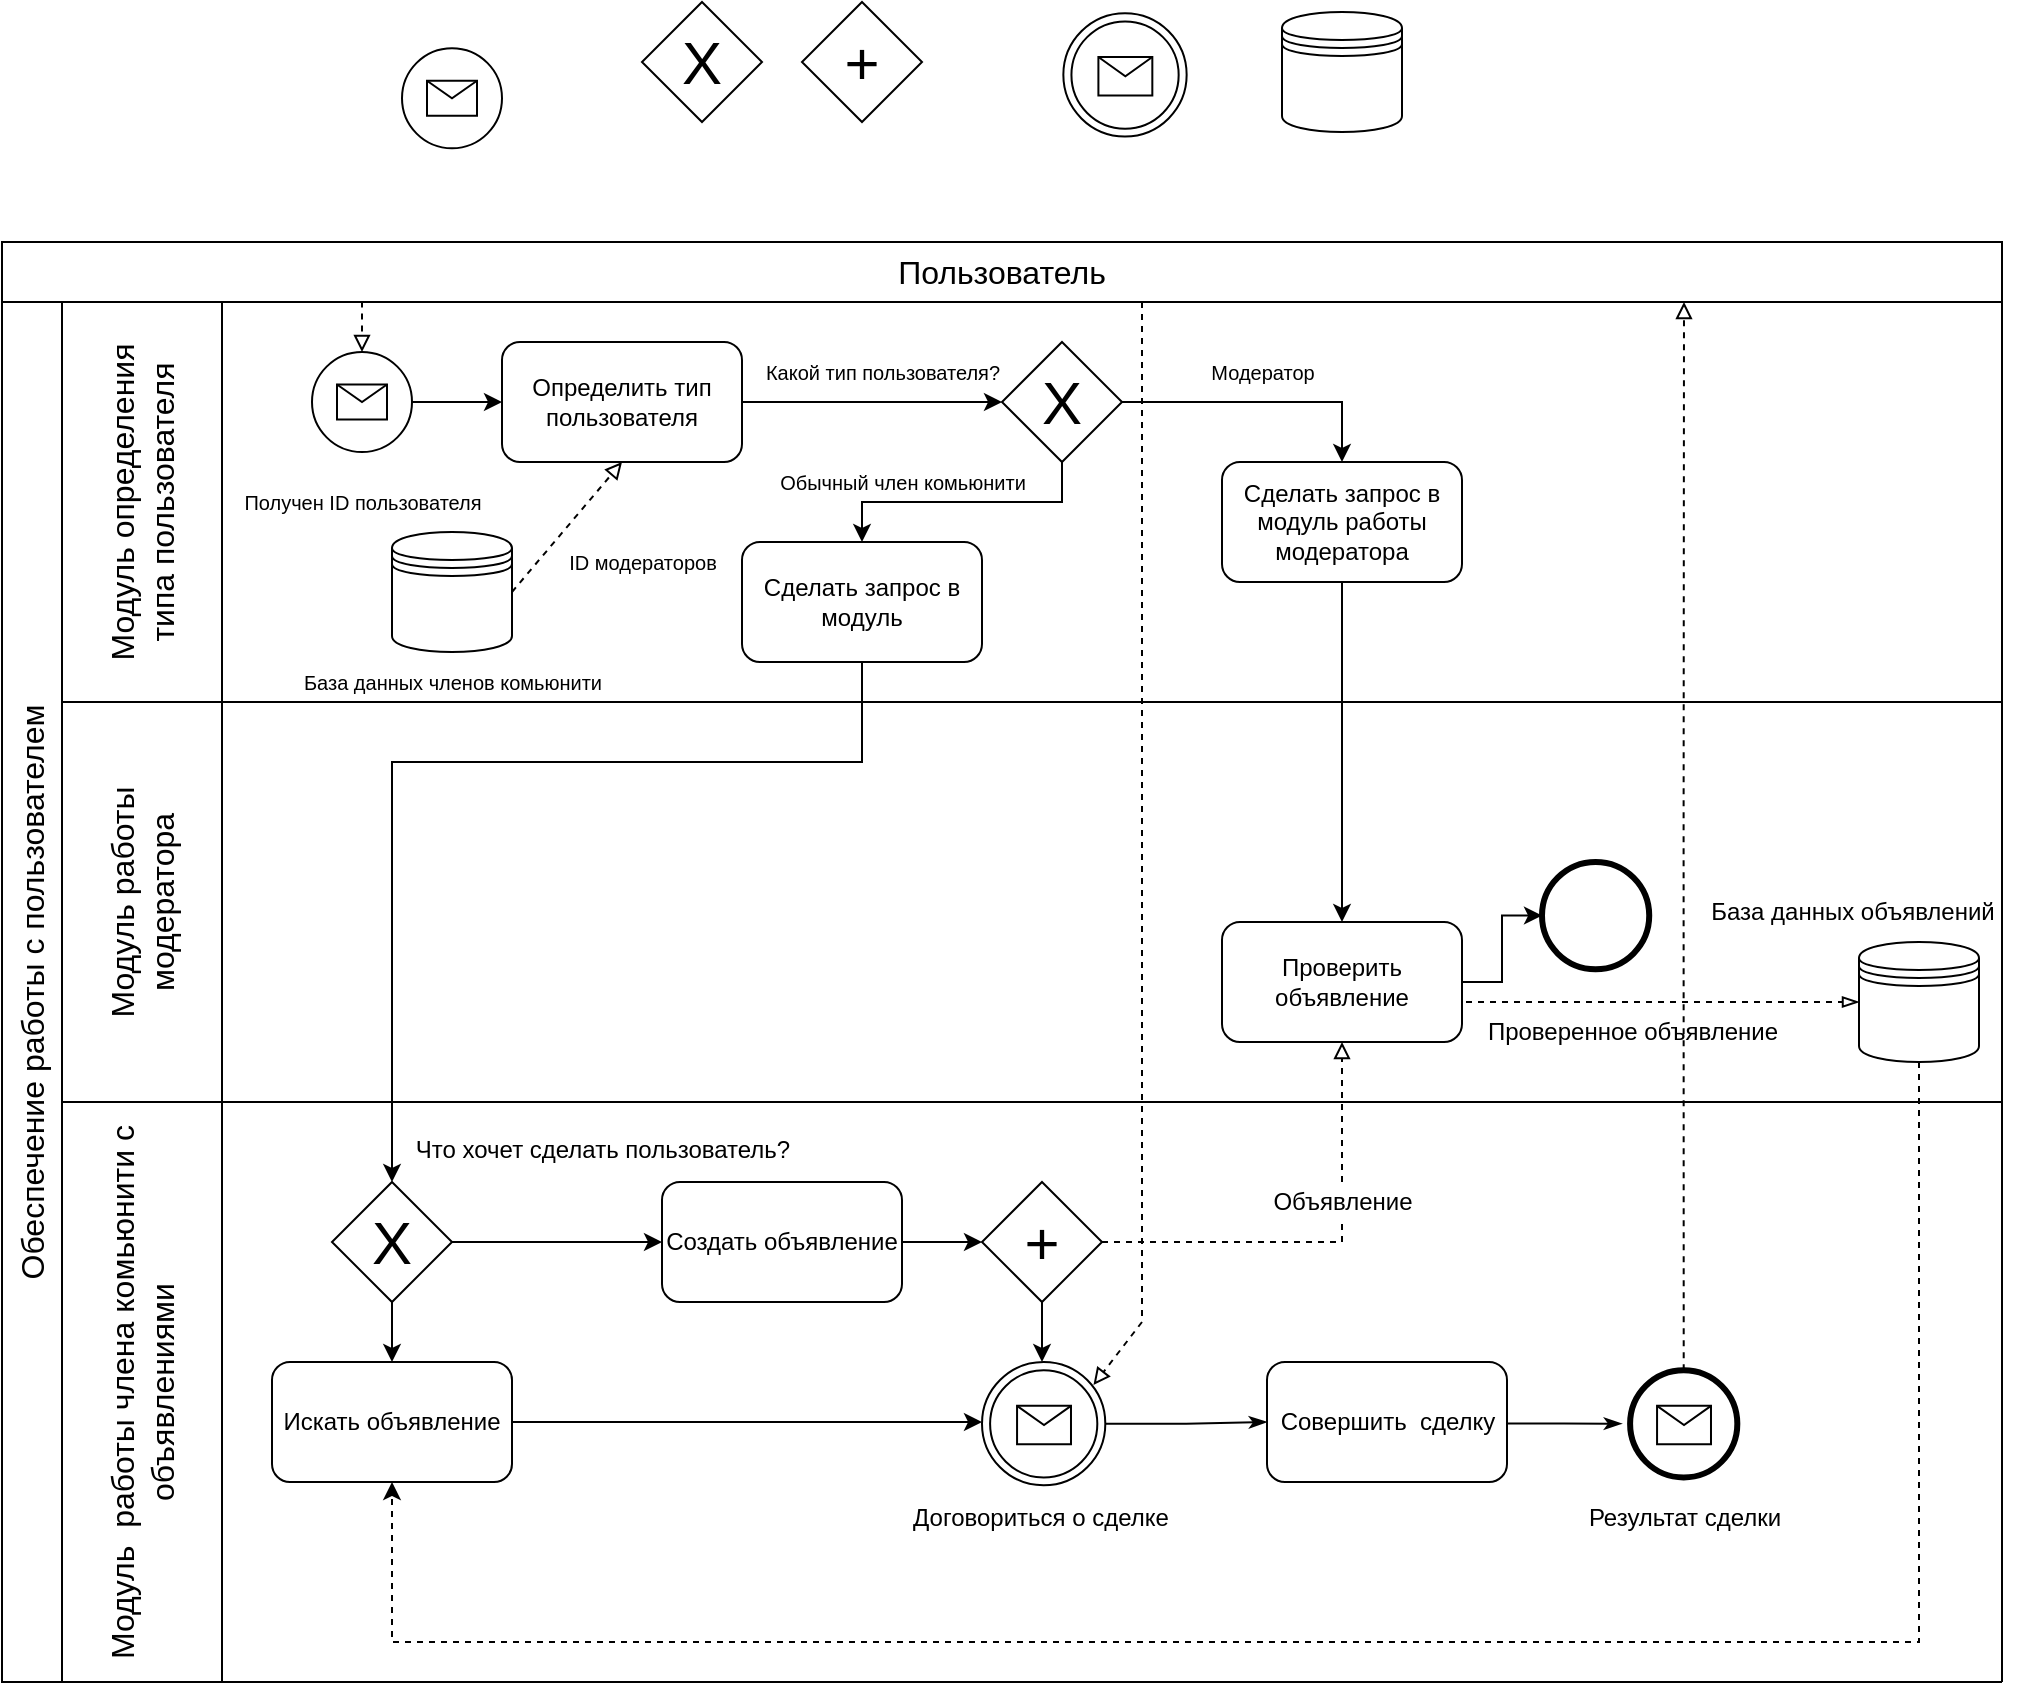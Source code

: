 <mxfile version="20.6.0" type="device"><diagram id="pXAezfV23i_v7Xr_9Gum" name="Страница 1"><mxGraphModel dx="1380" dy="1945" grid="1" gridSize="10" guides="1" tooltips="1" connect="1" arrows="1" fold="1" page="1" pageScale="1" pageWidth="827" pageHeight="1169" math="0" shadow="0"><root><mxCell id="0"/><mxCell id="1" parent="0"/><mxCell id="V_mlcvveMATnG2rz9t1s-1" value="&lt;font style=&quot;font-size: 16px;&quot;&gt;Пользователь&lt;/font&gt;" style="rounded=0;whiteSpace=wrap;html=1;fontSize=16;" vertex="1" parent="1"><mxGeometry width="1000" height="30" as="geometry"/></mxCell><mxCell id="V_mlcvveMATnG2rz9t1s-2" value="Обеспечение работы с пользователем" style="rounded=0;whiteSpace=wrap;html=1;fontSize=16;horizontal=0;" vertex="1" parent="1"><mxGeometry y="30" width="30" height="690" as="geometry"/></mxCell><mxCell id="V_mlcvveMATnG2rz9t1s-5" value="Модуль определения типа пользователя" style="rounded=0;whiteSpace=wrap;html=1;fontSize=16;horizontal=0;spacingLeft=10;spacingRight=10;" vertex="1" parent="1"><mxGeometry x="30" y="30" width="80" height="200" as="geometry"/></mxCell><mxCell id="V_mlcvveMATnG2rz9t1s-6" value="Модуль работы модератора" style="rounded=0;whiteSpace=wrap;html=1;fontSize=16;horizontal=0;" vertex="1" parent="1"><mxGeometry x="30" y="230" width="80" height="200" as="geometry"/></mxCell><mxCell id="V_mlcvveMATnG2rz9t1s-7" value="Модуль&amp;nbsp; работы члена комьюнити с объявлениями" style="rounded=0;whiteSpace=wrap;html=1;fontSize=16;horizontal=0;verticalAlign=middle;" vertex="1" parent="1"><mxGeometry x="30" y="430" width="80" height="290" as="geometry"/></mxCell><mxCell id="V_mlcvveMATnG2rz9t1s-10" value="" style="group" vertex="1" connectable="0" parent="1"><mxGeometry x="200" y="-96.88" width="50" height="50" as="geometry"/></mxCell><mxCell id="V_mlcvveMATnG2rz9t1s-8" value="" style="ellipse;whiteSpace=wrap;html=1;aspect=fixed;fontSize=16;" vertex="1" parent="V_mlcvveMATnG2rz9t1s-10"><mxGeometry width="50" height="50" as="geometry"/></mxCell><mxCell id="V_mlcvveMATnG2rz9t1s-9" value="" style="shape=message;html=1;html=1;outlineConnect=0;labelPosition=center;verticalLabelPosition=bottom;align=center;verticalAlign=top;fontSize=16;" vertex="1" parent="V_mlcvveMATnG2rz9t1s-10"><mxGeometry x="12.5" y="16.25" width="25" height="17.5" as="geometry"/></mxCell><mxCell id="V_mlcvveMATnG2rz9t1s-18" value="" style="group" vertex="1" connectable="0" parent="1"><mxGeometry x="155" y="55" width="50" height="50" as="geometry"/></mxCell><mxCell id="V_mlcvveMATnG2rz9t1s-19" value="" style="ellipse;whiteSpace=wrap;html=1;aspect=fixed;fontSize=16;" vertex="1" parent="V_mlcvveMATnG2rz9t1s-18"><mxGeometry width="50" height="50" as="geometry"/></mxCell><mxCell id="V_mlcvveMATnG2rz9t1s-20" value="" style="shape=message;html=1;html=1;outlineConnect=0;labelPosition=center;verticalLabelPosition=bottom;align=center;verticalAlign=top;fontSize=16;" vertex="1" parent="V_mlcvveMATnG2rz9t1s-18"><mxGeometry x="12.5" y="16.25" width="25" height="17.5" as="geometry"/></mxCell><mxCell id="V_mlcvveMATnG2rz9t1s-25" value="Получен ID пользователя" style="text;html=1;align=center;verticalAlign=middle;resizable=0;points=[];autosize=1;strokeColor=none;fillColor=none;fontSize=10;" vertex="1" parent="1"><mxGeometry x="110" y="115" width="140" height="30" as="geometry"/></mxCell><mxCell id="V_mlcvveMATnG2rz9t1s-30" style="edgeStyle=orthogonalEdgeStyle;rounded=0;orthogonalLoop=1;jettySize=auto;html=1;fontSize=10;entryX=0;entryY=0.5;entryDx=0;entryDy=0;" edge="1" parent="1" source="V_mlcvveMATnG2rz9t1s-19" target="V_mlcvveMATnG2rz9t1s-32"><mxGeometry relative="1" as="geometry"><mxPoint x="265" y="80" as="targetPoint"/></mxGeometry></mxCell><mxCell id="V_mlcvveMATnG2rz9t1s-38" style="edgeStyle=orthogonalEdgeStyle;rounded=0;orthogonalLoop=1;jettySize=auto;html=1;fontSize=12;entryX=0;entryY=0.5;entryDx=0;entryDy=0;" edge="1" parent="1" source="V_mlcvveMATnG2rz9t1s-32" target="V_mlcvveMATnG2rz9t1s-40"><mxGeometry relative="1" as="geometry"><mxPoint x="460" y="80" as="targetPoint"/></mxGeometry></mxCell><mxCell id="V_mlcvveMATnG2rz9t1s-32" value="Определить тип пользователя" style="rounded=1;whiteSpace=wrap;html=1;fontSize=12;" vertex="1" parent="1"><mxGeometry x="250" y="50" width="120" height="60" as="geometry"/></mxCell><mxCell id="V_mlcvveMATnG2rz9t1s-39" value="X" style="rhombus;whiteSpace=wrap;html=1;fontSize=30;fontStyle=0" vertex="1" parent="1"><mxGeometry x="320" y="-120" width="60" height="60" as="geometry"/></mxCell><mxCell id="V_mlcvveMATnG2rz9t1s-42" value="Модератор" style="edgeStyle=orthogonalEdgeStyle;rounded=0;orthogonalLoop=1;jettySize=auto;html=1;fontSize=10;entryX=0.5;entryY=0;entryDx=0;entryDy=0;" edge="1" parent="1" source="V_mlcvveMATnG2rz9t1s-40" target="V_mlcvveMATnG2rz9t1s-44"><mxGeometry y="15" relative="1" as="geometry"><mxPoint x="680" y="80" as="targetPoint"/><mxPoint as="offset"/></mxGeometry></mxCell><mxCell id="V_mlcvveMATnG2rz9t1s-47" value="Обычный член комьюнити" style="edgeStyle=orthogonalEdgeStyle;rounded=0;orthogonalLoop=1;jettySize=auto;html=1;exitX=0.5;exitY=1;exitDx=0;exitDy=0;entryX=0.5;entryY=0;entryDx=0;entryDy=0;fontSize=10;" edge="1" parent="1" source="V_mlcvveMATnG2rz9t1s-40" target="V_mlcvveMATnG2rz9t1s-45"><mxGeometry x="0.429" y="-10" relative="1" as="geometry"><mxPoint as="offset"/></mxGeometry></mxCell><mxCell id="V_mlcvveMATnG2rz9t1s-40" value="X" style="rhombus;whiteSpace=wrap;html=1;fontSize=30;fontStyle=0" vertex="1" parent="1"><mxGeometry x="500" y="50" width="60" height="60" as="geometry"/></mxCell><mxCell id="V_mlcvveMATnG2rz9t1s-56" style="edgeStyle=orthogonalEdgeStyle;rounded=0;orthogonalLoop=1;jettySize=auto;html=1;fontSize=12;entryX=0.5;entryY=0;entryDx=0;entryDy=0;" edge="1" parent="1" source="V_mlcvveMATnG2rz9t1s-44" target="V_mlcvveMATnG2rz9t1s-55"><mxGeometry relative="1" as="geometry"><Array as="points"><mxPoint x="670" y="310"/><mxPoint x="670" y="310"/></Array></mxGeometry></mxCell><mxCell id="V_mlcvveMATnG2rz9t1s-44" value="Сделать запрос в модуль работы модератора" style="rounded=1;whiteSpace=wrap;html=1;fontSize=12;" vertex="1" parent="1"><mxGeometry x="610" y="110" width="120" height="60" as="geometry"/></mxCell><mxCell id="V_mlcvveMATnG2rz9t1s-53" value="" style="edgeStyle=orthogonalEdgeStyle;rounded=0;orthogonalLoop=1;jettySize=auto;html=1;fontSize=10;exitX=0.5;exitY=1;exitDx=0;exitDy=0;entryX=0.5;entryY=0;entryDx=0;entryDy=0;" edge="1" parent="1" source="V_mlcvveMATnG2rz9t1s-45" target="V_mlcvveMATnG2rz9t1s-61"><mxGeometry relative="1" as="geometry"><Array as="points"><mxPoint x="430" y="260"/><mxPoint x="195" y="260"/></Array></mxGeometry></mxCell><mxCell id="V_mlcvveMATnG2rz9t1s-64" value="Что хочет сделать пользователь?" style="edgeLabel;html=1;align=center;verticalAlign=middle;resizable=0;points=[];fontSize=12;" vertex="1" connectable="0" parent="V_mlcvveMATnG2rz9t1s-53"><mxGeometry x="0.916" y="-3" relative="1" as="geometry"><mxPoint x="108" y="5" as="offset"/></mxGeometry></mxCell><mxCell id="V_mlcvveMATnG2rz9t1s-45" value="Сделать запрос в модуль" style="rounded=1;whiteSpace=wrap;html=1;fontSize=12;" vertex="1" parent="1"><mxGeometry x="370" y="150" width="120" height="60" as="geometry"/></mxCell><mxCell id="V_mlcvveMATnG2rz9t1s-48" value="Какой тип пользователя?" style="text;html=1;align=center;verticalAlign=middle;resizable=0;points=[];autosize=1;strokeColor=none;fillColor=none;fontSize=10;" vertex="1" parent="1"><mxGeometry x="370" y="50" width="140" height="30" as="geometry"/></mxCell><mxCell id="V_mlcvveMATnG2rz9t1s-121" style="edgeStyle=orthogonalEdgeStyle;rounded=0;orthogonalLoop=1;jettySize=auto;html=1;entryX=0;entryY=0.5;entryDx=0;entryDy=0;fontSize=12;" edge="1" parent="1" source="V_mlcvveMATnG2rz9t1s-52"><mxGeometry relative="1" as="geometry"><mxPoint x="490" y="590" as="targetPoint"/></mxGeometry></mxCell><mxCell id="V_mlcvveMATnG2rz9t1s-52" value="Искать объявление" style="whiteSpace=wrap;html=1;fontSize=12;rounded=1;" vertex="1" parent="1"><mxGeometry x="135" y="560" width="120" height="60" as="geometry"/></mxCell><mxCell id="V_mlcvveMATnG2rz9t1s-88" style="edgeStyle=orthogonalEdgeStyle;rounded=0;orthogonalLoop=1;jettySize=auto;html=1;fontSize=12;entryX=0;entryY=0.5;entryDx=0;entryDy=0;" edge="1" parent="1" source="V_mlcvveMATnG2rz9t1s-54" target="V_mlcvveMATnG2rz9t1s-124"><mxGeometry relative="1" as="geometry"><mxPoint x="520" y="540" as="targetPoint"/></mxGeometry></mxCell><mxCell id="V_mlcvveMATnG2rz9t1s-54" value="Создать объявление" style="whiteSpace=wrap;html=1;fontSize=12;rounded=1;" vertex="1" parent="1"><mxGeometry x="330" y="470" width="120" height="60" as="geometry"/></mxCell><mxCell id="V_mlcvveMATnG2rz9t1s-177" style="edgeStyle=orthogonalEdgeStyle;rounded=0;orthogonalLoop=1;jettySize=auto;html=1;entryX=0;entryY=0.5;entryDx=0;entryDy=0;fontSize=12;endArrow=classic;endFill=1;" edge="1" parent="1" source="V_mlcvveMATnG2rz9t1s-55" target="V_mlcvveMATnG2rz9t1s-176"><mxGeometry relative="1" as="geometry"/></mxCell><mxCell id="V_mlcvveMATnG2rz9t1s-55" value="Проверить объявление" style="rounded=1;whiteSpace=wrap;html=1;fontSize=12;" vertex="1" parent="1"><mxGeometry x="610" y="340" width="120" height="60" as="geometry"/></mxCell><mxCell id="V_mlcvveMATnG2rz9t1s-58" value="" style="endArrow=none;html=1;rounded=0;fontSize=12;exitX=1;exitY=0;exitDx=0;exitDy=0;" edge="1" parent="1" source="V_mlcvveMATnG2rz9t1s-6"><mxGeometry width="50" height="50" relative="1" as="geometry"><mxPoint x="510" y="300" as="sourcePoint"/><mxPoint x="1000" y="230" as="targetPoint"/></mxGeometry></mxCell><mxCell id="V_mlcvveMATnG2rz9t1s-59" value="" style="endArrow=none;html=1;rounded=0;fontSize=12;exitX=1;exitY=0;exitDx=0;exitDy=0;" edge="1" parent="1" source="V_mlcvveMATnG2rz9t1s-7"><mxGeometry width="50" height="50" relative="1" as="geometry"><mxPoint x="510" y="300" as="sourcePoint"/><mxPoint x="1000" y="430" as="targetPoint"/></mxGeometry></mxCell><mxCell id="V_mlcvveMATnG2rz9t1s-62" style="edgeStyle=orthogonalEdgeStyle;rounded=0;orthogonalLoop=1;jettySize=auto;html=1;entryX=0;entryY=0.5;entryDx=0;entryDy=0;fontSize=12;" edge="1" parent="1" source="V_mlcvveMATnG2rz9t1s-61" target="V_mlcvveMATnG2rz9t1s-54"><mxGeometry relative="1" as="geometry"/></mxCell><mxCell id="V_mlcvveMATnG2rz9t1s-63" style="edgeStyle=orthogonalEdgeStyle;rounded=0;orthogonalLoop=1;jettySize=auto;html=1;fontSize=12;" edge="1" parent="1" source="V_mlcvveMATnG2rz9t1s-61" target="V_mlcvveMATnG2rz9t1s-52"><mxGeometry relative="1" as="geometry"/></mxCell><mxCell id="V_mlcvveMATnG2rz9t1s-61" value="X" style="rhombus;whiteSpace=wrap;html=1;fontSize=30;fontStyle=0" vertex="1" parent="1"><mxGeometry x="165" y="470" width="60" height="60" as="geometry"/></mxCell><mxCell id="V_mlcvveMATnG2rz9t1s-89" value="" style="group" vertex="1" connectable="0" parent="1"><mxGeometry x="535" y="-110" width="75" height="76.25" as="geometry"/></mxCell><mxCell id="V_mlcvveMATnG2rz9t1s-90" value="" style="group" vertex="1" connectable="0" parent="V_mlcvveMATnG2rz9t1s-89"><mxGeometry x="-4.327" y="-4.399" width="62.019" height="63.053" as="geometry"/></mxCell><mxCell id="V_mlcvveMATnG2rz9t1s-91" value="" style="ellipse;whiteSpace=wrap;html=1;aspect=fixed;fontSize=12;" vertex="1" parent="V_mlcvveMATnG2rz9t1s-90"><mxGeometry width="61.652" height="61.652" as="geometry"/></mxCell><mxCell id="V_mlcvveMATnG2rz9t1s-92" value="" style="ellipse;whiteSpace=wrap;html=1;aspect=fixed;fontSize=16;" vertex="1" parent="V_mlcvveMATnG2rz9t1s-90"><mxGeometry x="4.045" y="4.112" width="53.61" height="53.61" as="geometry"/></mxCell><mxCell id="V_mlcvveMATnG2rz9t1s-93" value="" style="shape=message;html=1;html=1;outlineConnect=0;labelPosition=center;verticalLabelPosition=bottom;align=center;verticalAlign=top;fontSize=16;" vertex="1" parent="V_mlcvveMATnG2rz9t1s-90"><mxGeometry x="17.527" y="21.931" width="26.965" height="19.19" as="geometry"/></mxCell><mxCell id="V_mlcvveMATnG2rz9t1s-104" value="Проверенное объявление" style="text;html=1;align=center;verticalAlign=middle;resizable=0;points=[];autosize=1;strokeColor=none;fillColor=none;fontSize=12;" vertex="1" parent="1"><mxGeometry x="730" y="380" width="170" height="30" as="geometry"/></mxCell><mxCell id="V_mlcvveMATnG2rz9t1s-107" value="" style="shape=datastore;whiteSpace=wrap;html=1;fontSize=12;" vertex="1" parent="1"><mxGeometry x="640" y="-115" width="60" height="60" as="geometry"/></mxCell><mxCell id="V_mlcvveMATnG2rz9t1s-112" style="edgeStyle=orthogonalEdgeStyle;rounded=0;orthogonalLoop=1;jettySize=auto;html=1;dashed=1;fontSize=12;entryX=0.5;entryY=1;entryDx=0;entryDy=0;exitX=0.5;exitY=1;exitDx=0;exitDy=0;" edge="1" parent="1" source="V_mlcvveMATnG2rz9t1s-108" target="V_mlcvveMATnG2rz9t1s-52"><mxGeometry relative="1" as="geometry"><mxPoint x="900" y="510" as="targetPoint"/><Array as="points"><mxPoint x="958" y="700"/><mxPoint x="195" y="700"/></Array></mxGeometry></mxCell><mxCell id="V_mlcvveMATnG2rz9t1s-108" value="" style="shape=datastore;whiteSpace=wrap;html=1;fontSize=12;" vertex="1" parent="1"><mxGeometry x="928.5" y="350" width="60" height="60" as="geometry"/></mxCell><mxCell id="V_mlcvveMATnG2rz9t1s-109" value="База данных объявлений" style="text;html=1;align=center;verticalAlign=middle;resizable=0;points=[];autosize=1;strokeColor=none;fillColor=none;fontSize=12;" vertex="1" parent="1"><mxGeometry x="840" y="320" width="170" height="30" as="geometry"/></mxCell><mxCell id="V_mlcvveMATnG2rz9t1s-110" style="edgeStyle=orthogonalEdgeStyle;rounded=0;orthogonalLoop=1;jettySize=auto;html=1;fontSize=12;exitX=1;exitY=0.5;exitDx=0;exitDy=0;entryX=0;entryY=0.5;entryDx=0;entryDy=0;dashed=1;endArrow=blockThin;endFill=0;" edge="1" parent="1" source="V_mlcvveMATnG2rz9t1s-55" target="V_mlcvveMATnG2rz9t1s-108"><mxGeometry relative="1" as="geometry"><mxPoint x="820.155" y="370.827" as="sourcePoint"/><mxPoint x="906" y="369.68" as="targetPoint"/><Array as="points"><mxPoint x="730" y="380"/><mxPoint x="929" y="380"/></Array></mxGeometry></mxCell><mxCell id="V_mlcvveMATnG2rz9t1s-122" style="edgeStyle=orthogonalEdgeStyle;rounded=0;orthogonalLoop=1;jettySize=auto;html=1;entryX=0.5;entryY=0;entryDx=0;entryDy=0;fontSize=12;exitX=0.5;exitY=1;exitDx=0;exitDy=0;" edge="1" parent="1" source="V_mlcvveMATnG2rz9t1s-124"><mxGeometry relative="1" as="geometry"><mxPoint x="520" y="560" as="targetPoint"/></mxGeometry></mxCell><mxCell id="V_mlcvveMATnG2rz9t1s-123" value="+" style="rhombus;whiteSpace=wrap;html=1;fontSize=30;fontStyle=0" vertex="1" parent="1"><mxGeometry x="400" y="-120" width="60" height="60" as="geometry"/></mxCell><mxCell id="V_mlcvveMATnG2rz9t1s-128" style="edgeStyle=orthogonalEdgeStyle;rounded=0;orthogonalLoop=1;jettySize=auto;html=1;entryX=0.5;entryY=1;entryDx=0;entryDy=0;fontSize=12;dashed=1;endArrow=block;endFill=0;" edge="1" parent="1" source="V_mlcvveMATnG2rz9t1s-124" target="V_mlcvveMATnG2rz9t1s-55"><mxGeometry relative="1" as="geometry"><mxPoint x="590.003" y="500.177" as="targetPoint"/></mxGeometry></mxCell><mxCell id="V_mlcvveMATnG2rz9t1s-170" value="Объявление" style="edgeLabel;html=1;align=center;verticalAlign=middle;resizable=0;points=[];fontSize=12;" vertex="1" connectable="0" parent="V_mlcvveMATnG2rz9t1s-128"><mxGeometry x="-0.367" y="-1" relative="1" as="geometry"><mxPoint x="50" y="-21" as="offset"/></mxGeometry></mxCell><mxCell id="V_mlcvveMATnG2rz9t1s-124" value="+" style="rhombus;whiteSpace=wrap;html=1;fontSize=30;fontStyle=0" vertex="1" parent="1"><mxGeometry x="490" y="470" width="60" height="60" as="geometry"/></mxCell><mxCell id="V_mlcvveMATnG2rz9t1s-130" value="" style="group" vertex="1" connectable="0" parent="1"><mxGeometry x="490.003" y="560.001" width="62.019" height="63.053" as="geometry"/></mxCell><mxCell id="V_mlcvveMATnG2rz9t1s-131" value="" style="ellipse;whiteSpace=wrap;html=1;aspect=fixed;fontSize=12;" vertex="1" parent="V_mlcvveMATnG2rz9t1s-130"><mxGeometry width="61.652" height="61.652" as="geometry"/></mxCell><mxCell id="V_mlcvveMATnG2rz9t1s-132" value="" style="ellipse;whiteSpace=wrap;html=1;aspect=fixed;fontSize=16;" vertex="1" parent="V_mlcvveMATnG2rz9t1s-130"><mxGeometry x="4.045" y="4.112" width="53.61" height="53.61" as="geometry"/></mxCell><mxCell id="V_mlcvveMATnG2rz9t1s-133" value="" style="shape=message;html=1;html=1;outlineConnect=0;labelPosition=center;verticalLabelPosition=bottom;align=center;verticalAlign=top;fontSize=16;" vertex="1" parent="V_mlcvveMATnG2rz9t1s-130"><mxGeometry x="17.527" y="21.931" width="26.965" height="19.19" as="geometry"/></mxCell><mxCell id="V_mlcvveMATnG2rz9t1s-140" value="Договориться о сделке" style="text;html=1;align=center;verticalAlign=middle;resizable=0;points=[];autosize=1;strokeColor=none;fillColor=none;fontSize=12;" vertex="1" parent="1"><mxGeometry x="444.33" y="623.05" width="150" height="30" as="geometry"/></mxCell><mxCell id="V_mlcvveMATnG2rz9t1s-142" value="" style="endArrow=block;html=1;rounded=0;fontSize=12;exitX=0.18;exitY=0.991;exitDx=0;exitDy=0;exitPerimeter=0;entryX=0.5;entryY=0;entryDx=0;entryDy=0;dashed=1;endFill=0;" edge="1" parent="1" source="V_mlcvveMATnG2rz9t1s-1" target="V_mlcvveMATnG2rz9t1s-19"><mxGeometry width="50" height="50" relative="1" as="geometry"><mxPoint x="540" y="270" as="sourcePoint"/><mxPoint x="590" y="220" as="targetPoint"/></mxGeometry></mxCell><mxCell id="V_mlcvveMATnG2rz9t1s-145" value="" style="endArrow=block;html=1;rounded=0;fontSize=12;dashed=1;endFill=0;entryX=0.904;entryY=0.186;entryDx=0;entryDy=0;entryPerimeter=0;" edge="1" parent="1" target="V_mlcvveMATnG2rz9t1s-131"><mxGeometry width="50" height="50" relative="1" as="geometry"><mxPoint x="570" y="30" as="sourcePoint"/><mxPoint x="540" y="570" as="targetPoint"/><Array as="points"><mxPoint x="570" y="320"/><mxPoint x="570" y="540"/></Array></mxGeometry></mxCell><mxCell id="V_mlcvveMATnG2rz9t1s-153" style="edgeStyle=orthogonalEdgeStyle;rounded=0;orthogonalLoop=1;jettySize=auto;html=1;entryX=0;entryY=0.5;entryDx=0;entryDy=0;fontSize=12;endArrow=classicThin;endFill=1;" edge="1" parent="1" source="V_mlcvveMATnG2rz9t1s-147"><mxGeometry relative="1" as="geometry"><mxPoint x="810.003" y="590.827" as="targetPoint"/><Array as="points"><mxPoint x="781" y="590"/></Array></mxGeometry></mxCell><mxCell id="V_mlcvveMATnG2rz9t1s-147" value="Совершить&amp;nbsp; сделку" style="whiteSpace=wrap;html=1;fontSize=12;rounded=1;" vertex="1" parent="1"><mxGeometry x="632.5" y="560" width="120" height="60" as="geometry"/></mxCell><mxCell id="V_mlcvveMATnG2rz9t1s-148" style="edgeStyle=orthogonalEdgeStyle;rounded=0;orthogonalLoop=1;jettySize=auto;html=1;entryX=0;entryY=0.5;entryDx=0;entryDy=0;fontSize=12;endArrow=classicThin;endFill=1;" edge="1" parent="1" source="V_mlcvveMATnG2rz9t1s-131" target="V_mlcvveMATnG2rz9t1s-147"><mxGeometry relative="1" as="geometry"/></mxCell><mxCell id="V_mlcvveMATnG2rz9t1s-154" value="Результат сделки" style="text;html=1;align=center;verticalAlign=middle;resizable=0;points=[];autosize=1;strokeColor=none;fillColor=none;fontSize=12;" vertex="1" parent="1"><mxGeometry x="781.01" y="623.05" width="120" height="30" as="geometry"/></mxCell><mxCell id="V_mlcvveMATnG2rz9t1s-155" style="edgeStyle=orthogonalEdgeStyle;rounded=0;orthogonalLoop=1;jettySize=auto;html=1;fontSize=12;endArrow=block;endFill=0;dashed=1;" edge="1" parent="1" source="V_mlcvveMATnG2rz9t1s-151"><mxGeometry relative="1" as="geometry"><mxPoint x="841" y="30" as="targetPoint"/></mxGeometry></mxCell><mxCell id="V_mlcvveMATnG2rz9t1s-159" value="" style="endArrow=none;html=1;rounded=0;fontSize=12;exitX=1;exitY=1;exitDx=0;exitDy=0;" edge="1" parent="1" source="V_mlcvveMATnG2rz9t1s-7"><mxGeometry width="50" height="50" relative="1" as="geometry"><mxPoint x="550" y="410" as="sourcePoint"/><mxPoint x="1000" y="720" as="targetPoint"/></mxGeometry></mxCell><mxCell id="V_mlcvveMATnG2rz9t1s-160" value="" style="endArrow=none;html=1;rounded=0;fontSize=12;entryX=1;entryY=1;entryDx=0;entryDy=0;" edge="1" parent="1" target="V_mlcvveMATnG2rz9t1s-1"><mxGeometry width="50" height="50" relative="1" as="geometry"><mxPoint x="1000" y="720" as="sourcePoint"/><mxPoint x="600" y="360" as="targetPoint"/></mxGeometry></mxCell><mxCell id="V_mlcvveMATnG2rz9t1s-163" value="" style="shape=datastore;whiteSpace=wrap;html=1;fontSize=12;" vertex="1" parent="1"><mxGeometry x="195" y="145" width="60" height="60" as="geometry"/></mxCell><mxCell id="V_mlcvveMATnG2rz9t1s-164" value="База данных членов комьюнити" style="text;html=1;align=center;verticalAlign=middle;resizable=0;points=[];autosize=1;strokeColor=none;fillColor=none;fontSize=10;" vertex="1" parent="1"><mxGeometry x="140" y="205" width="170" height="30" as="geometry"/></mxCell><mxCell id="V_mlcvveMATnG2rz9t1s-166" value="" style="endArrow=block;html=1;rounded=0;fontSize=12;entryX=0.5;entryY=1;entryDx=0;entryDy=0;exitX=1;exitY=0.5;exitDx=0;exitDy=0;dashed=1;endFill=0;" edge="1" parent="1" source="V_mlcvveMATnG2rz9t1s-163" target="V_mlcvveMATnG2rz9t1s-32"><mxGeometry width="50" height="50" relative="1" as="geometry"><mxPoint x="420" y="260" as="sourcePoint"/><mxPoint x="470" y="210" as="targetPoint"/></mxGeometry></mxCell><mxCell id="V_mlcvveMATnG2rz9t1s-168" value="ID модераторов" style="text;html=1;align=center;verticalAlign=middle;resizable=0;points=[];autosize=1;strokeColor=none;fillColor=none;fontSize=10;" vertex="1" parent="1"><mxGeometry x="270" y="145" width="100" height="30" as="geometry"/></mxCell><mxCell id="V_mlcvveMATnG2rz9t1s-151" value="" style="ellipse;whiteSpace=wrap;html=1;aspect=fixed;fontSize=16;strokeWidth=3;" vertex="1" parent="1"><mxGeometry x="814.048" y="564.113" width="53.61" height="53.61" as="geometry"/></mxCell><mxCell id="V_mlcvveMATnG2rz9t1s-152" value="" style="shape=message;html=1;html=1;outlineConnect=0;labelPosition=center;verticalLabelPosition=bottom;align=center;verticalAlign=top;fontSize=16;" vertex="1" parent="1"><mxGeometry x="827.53" y="581.932" width="26.965" height="19.19" as="geometry"/></mxCell><mxCell id="V_mlcvveMATnG2rz9t1s-176" value="" style="ellipse;whiteSpace=wrap;html=1;aspect=fixed;fontSize=16;strokeWidth=3;" vertex="1" parent="1"><mxGeometry x="769.998" y="310.003" width="53.61" height="53.61" as="geometry"/></mxCell></root></mxGraphModel></diagram></mxfile>